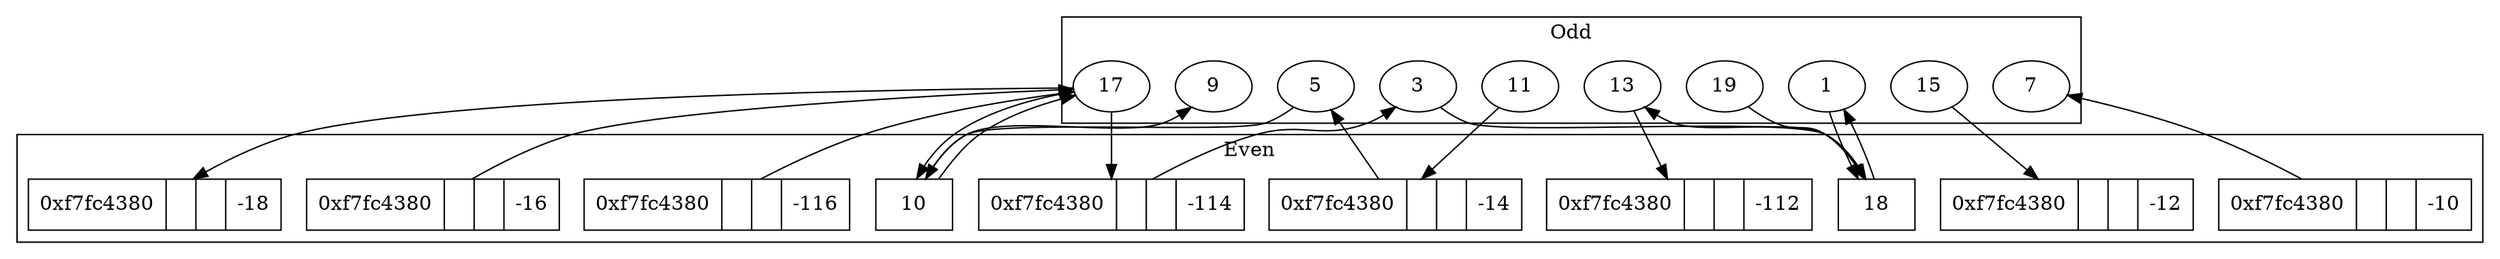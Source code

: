digraph G {
compound=true;
subgraph cluster1 {
label="Even";
node0 [label="<f0> 0xf7fc4380| <f1> | <f2> |-10",shape="record"];
node3 [label="18",shape="record"];
node4 [label="<f0> 0xf7fc4380| <f1> | <f2> |-12",shape="record"];
node6 [label="<f0> 0xf7fc4380| <f1> | <f2> |-14",shape="record"];
node8 [label="10",shape="record"];
node9 [label="<f0> 0xf7fc4380| <f1> | <f2> |-16",shape="record"];
node11 [label="<f0> 0xf7fc4380| <f1> | <f2> |-18",shape="record"];
node14 [label="<f0> 0xf7fc4380| <f1> | <f2> |-112",shape="record"];
node16 [label="<f0> 0xf7fc4380| <f1> | <f2> |-114",shape="record"];
node18 [label="<f0> 0xf7fc4380| <f1> | <f2> |-116",shape="record"];
}
subgraph cluster2 {
label="Odd";
node1 [label="7"];
node2 [label="1"];
node5 [label="3"];
node7 [label="5"];
node10 [label="17"];
node12 [label="9"];
node13 [label="11"];
node15 [label="13"];
node17 [label="15"];
node19 [label="19"];
}
node0->node1 [];
node2->node3 [];
node5->node3 [];
node6->node7 [];
node7->node8 [];
node9->node10 [];
node8->node12 [];
node8->node10 [];
node13->node6 [];
node15->node14 [];
node16->node5 [];
node17->node4 [];
node18->node10 [];
node10->node11 [];
node10->node8 [];
node10->node16 [];
node3->node2 [];
node3->node15 [];
node19->node3 [];
}
